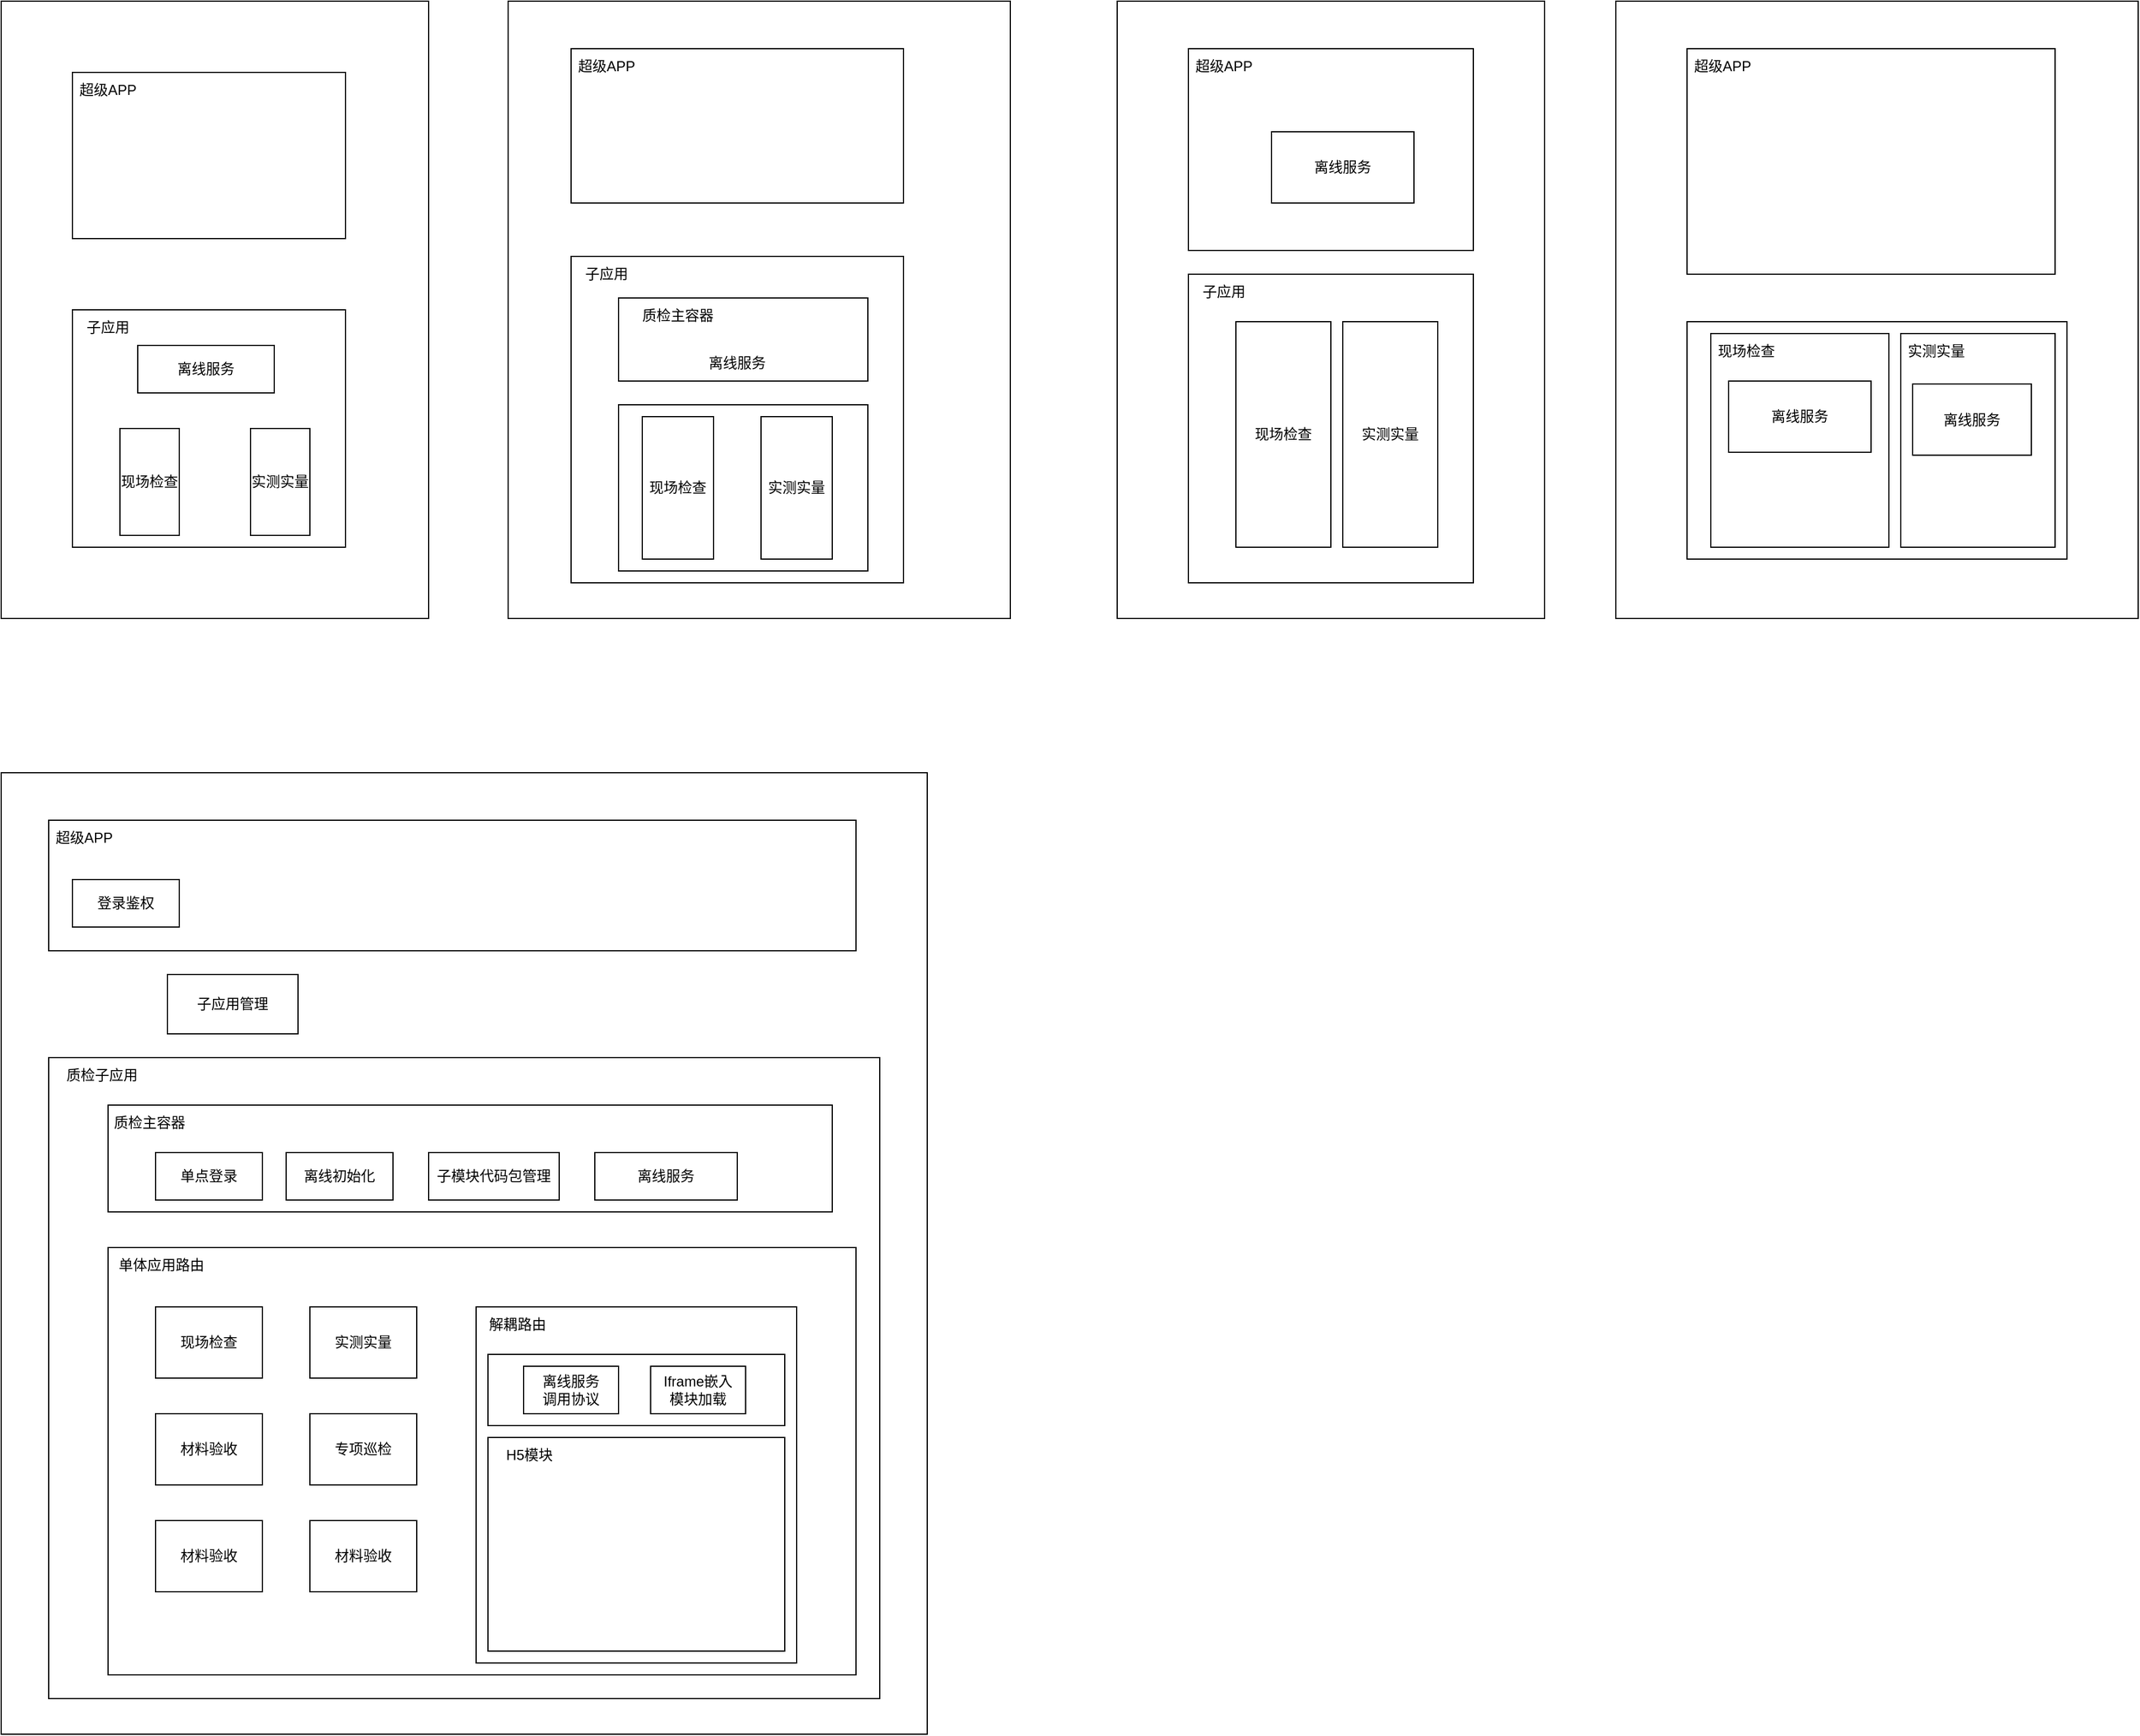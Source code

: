 <mxfile version="20.0.1" type="github">
  <diagram id="XZkbwfD2GeSXZEqlT7_g" name="Page-1">
    <mxGraphModel dx="3080" dy="794" grid="1" gridSize="10" guides="1" tooltips="1" connect="1" arrows="1" fold="1" page="1" pageScale="1" pageWidth="827" pageHeight="1169" math="0" shadow="0">
      <root>
        <mxCell id="0" />
        <mxCell id="1" parent="0" />
        <mxCell id="RrmX887C-J8t59nC6IIO-1" value="" style="group" vertex="1" connectable="0" parent="1">
          <mxGeometry x="-960" y="150" width="360" height="520" as="geometry" />
        </mxCell>
        <mxCell id="mWoVSuOA3EwavXobNL_2-21" value="" style="rounded=0;whiteSpace=wrap;html=1;fillColor=none;" parent="RrmX887C-J8t59nC6IIO-1" vertex="1">
          <mxGeometry width="360" height="520" as="geometry" />
        </mxCell>
        <mxCell id="NvlR-UR6F2ubGmIy8rF1-1" value="" style="rounded=0;whiteSpace=wrap;html=1;fillColor=none;" parent="RrmX887C-J8t59nC6IIO-1" vertex="1">
          <mxGeometry x="60" y="60" width="230" height="140" as="geometry" />
        </mxCell>
        <mxCell id="NvlR-UR6F2ubGmIy8rF1-2" value="超级APP" style="text;html=1;strokeColor=none;fillColor=none;align=center;verticalAlign=middle;whiteSpace=wrap;rounded=0;" parent="RrmX887C-J8t59nC6IIO-1" vertex="1">
          <mxGeometry x="60" y="60" width="60" height="30" as="geometry" />
        </mxCell>
        <mxCell id="NvlR-UR6F2ubGmIy8rF1-3" value="" style="rounded=0;whiteSpace=wrap;html=1;fillColor=none;" parent="RrmX887C-J8t59nC6IIO-1" vertex="1">
          <mxGeometry x="60" y="260" width="230" height="200" as="geometry" />
        </mxCell>
        <mxCell id="NvlR-UR6F2ubGmIy8rF1-4" value="离线服务" style="rounded=0;whiteSpace=wrap;html=1;fillColor=none;" parent="RrmX887C-J8t59nC6IIO-1" vertex="1">
          <mxGeometry x="115" y="290" width="115" height="40" as="geometry" />
        </mxCell>
        <mxCell id="NvlR-UR6F2ubGmIy8rF1-5" value="现场检查" style="rounded=0;whiteSpace=wrap;html=1;fillColor=none;" parent="RrmX887C-J8t59nC6IIO-1" vertex="1">
          <mxGeometry x="100" y="360" width="50" height="90" as="geometry" />
        </mxCell>
        <mxCell id="NvlR-UR6F2ubGmIy8rF1-6" value="实测实量" style="rounded=0;whiteSpace=wrap;html=1;fillColor=none;" parent="RrmX887C-J8t59nC6IIO-1" vertex="1">
          <mxGeometry x="210" y="360" width="50" height="90" as="geometry" />
        </mxCell>
        <mxCell id="NvlR-UR6F2ubGmIy8rF1-7" value="子应用" style="text;html=1;strokeColor=none;fillColor=none;align=center;verticalAlign=middle;whiteSpace=wrap;rounded=0;" parent="RrmX887C-J8t59nC6IIO-1" vertex="1">
          <mxGeometry x="60" y="260" width="60" height="30" as="geometry" />
        </mxCell>
        <mxCell id="RrmX887C-J8t59nC6IIO-2" value="" style="group" vertex="1" connectable="0" parent="1">
          <mxGeometry x="-533" y="150" width="423" height="520" as="geometry" />
        </mxCell>
        <mxCell id="mWoVSuOA3EwavXobNL_2-10" value="" style="rounded=0;whiteSpace=wrap;html=1;fillColor=none;" parent="RrmX887C-J8t59nC6IIO-2" vertex="1">
          <mxGeometry width="423" height="520" as="geometry" />
        </mxCell>
        <mxCell id="mWoVSuOA3EwavXobNL_2-11" value="" style="rounded=0;whiteSpace=wrap;html=1;fillColor=none;direction=south;" parent="RrmX887C-J8t59nC6IIO-2" vertex="1">
          <mxGeometry x="53" y="40" width="280" height="130" as="geometry" />
        </mxCell>
        <mxCell id="mWoVSuOA3EwavXobNL_2-12" value="超级APP" style="text;html=1;strokeColor=none;fillColor=none;align=center;verticalAlign=middle;whiteSpace=wrap;rounded=0;" parent="RrmX887C-J8t59nC6IIO-2" vertex="1">
          <mxGeometry x="53" y="40" width="60" height="30" as="geometry" />
        </mxCell>
        <mxCell id="mWoVSuOA3EwavXobNL_2-13" value="" style="rounded=0;whiteSpace=wrap;html=1;fillColor=none;" parent="RrmX887C-J8t59nC6IIO-2" vertex="1">
          <mxGeometry x="53" y="215" width="280" height="275" as="geometry" />
        </mxCell>
        <mxCell id="mWoVSuOA3EwavXobNL_2-14" value="子应用" style="text;html=1;strokeColor=none;fillColor=none;align=center;verticalAlign=middle;whiteSpace=wrap;rounded=0;" parent="RrmX887C-J8t59nC6IIO-2" vertex="1">
          <mxGeometry x="53" y="215" width="60" height="30" as="geometry" />
        </mxCell>
        <mxCell id="mWoVSuOA3EwavXobNL_2-15" value="" style="rounded=0;whiteSpace=wrap;html=1;fillColor=none;" parent="RrmX887C-J8t59nC6IIO-2" vertex="1">
          <mxGeometry x="93" y="250" width="210" height="70" as="geometry" />
        </mxCell>
        <mxCell id="mWoVSuOA3EwavXobNL_2-16" value="质检主容器" style="text;html=1;strokeColor=none;fillColor=none;align=center;verticalAlign=middle;whiteSpace=wrap;rounded=0;" parent="RrmX887C-J8t59nC6IIO-2" vertex="1">
          <mxGeometry x="93" y="250" width="100" height="30" as="geometry" />
        </mxCell>
        <mxCell id="mWoVSuOA3EwavXobNL_2-17" value="离线服务" style="text;html=1;strokeColor=none;fillColor=none;align=center;verticalAlign=middle;whiteSpace=wrap;rounded=0;" parent="RrmX887C-J8t59nC6IIO-2" vertex="1">
          <mxGeometry x="163" y="290" width="60" height="30" as="geometry" />
        </mxCell>
        <mxCell id="mWoVSuOA3EwavXobNL_2-18" value="" style="rounded=0;whiteSpace=wrap;html=1;fillColor=none;" parent="RrmX887C-J8t59nC6IIO-2" vertex="1">
          <mxGeometry x="93" y="340" width="210" height="140" as="geometry" />
        </mxCell>
        <mxCell id="mWoVSuOA3EwavXobNL_2-19" value="现场检查" style="rounded=0;whiteSpace=wrap;html=1;fillColor=none;" parent="RrmX887C-J8t59nC6IIO-2" vertex="1">
          <mxGeometry x="113" y="350" width="60" height="120" as="geometry" />
        </mxCell>
        <mxCell id="mWoVSuOA3EwavXobNL_2-20" value="实测实量" style="rounded=0;whiteSpace=wrap;html=1;fillColor=none;" parent="RrmX887C-J8t59nC6IIO-2" vertex="1">
          <mxGeometry x="213" y="350" width="60" height="120" as="geometry" />
        </mxCell>
        <mxCell id="RrmX887C-J8t59nC6IIO-3" value="" style="group" vertex="1" connectable="0" parent="1">
          <mxGeometry x="-20" y="150" width="360" height="520" as="geometry" />
        </mxCell>
        <mxCell id="mWoVSuOA3EwavXobNL_2-2" value="" style="rounded=0;whiteSpace=wrap;html=1;fillColor=none;" parent="RrmX887C-J8t59nC6IIO-3" vertex="1">
          <mxGeometry width="360" height="520" as="geometry" />
        </mxCell>
        <mxCell id="mWoVSuOA3EwavXobNL_2-3" value="" style="rounded=0;whiteSpace=wrap;html=1;fillColor=none;" parent="RrmX887C-J8t59nC6IIO-3" vertex="1">
          <mxGeometry x="60" y="40" width="240" height="170" as="geometry" />
        </mxCell>
        <mxCell id="mWoVSuOA3EwavXobNL_2-4" value="离线服务" style="rounded=0;whiteSpace=wrap;html=1;fillColor=none;" parent="RrmX887C-J8t59nC6IIO-3" vertex="1">
          <mxGeometry x="130" y="110" width="120" height="60" as="geometry" />
        </mxCell>
        <mxCell id="mWoVSuOA3EwavXobNL_2-5" value="超级APP" style="text;html=1;strokeColor=none;fillColor=none;align=center;verticalAlign=middle;whiteSpace=wrap;rounded=0;" parent="RrmX887C-J8t59nC6IIO-3" vertex="1">
          <mxGeometry x="60" y="40" width="60" height="30" as="geometry" />
        </mxCell>
        <mxCell id="mWoVSuOA3EwavXobNL_2-6" value="" style="rounded=0;whiteSpace=wrap;html=1;fillColor=none;" parent="RrmX887C-J8t59nC6IIO-3" vertex="1">
          <mxGeometry x="60" y="230" width="240" height="260" as="geometry" />
        </mxCell>
        <mxCell id="mWoVSuOA3EwavXobNL_2-7" value="子应用" style="text;html=1;strokeColor=none;fillColor=none;align=center;verticalAlign=middle;whiteSpace=wrap;rounded=0;" parent="RrmX887C-J8t59nC6IIO-3" vertex="1">
          <mxGeometry x="60" y="230" width="60" height="30" as="geometry" />
        </mxCell>
        <mxCell id="mWoVSuOA3EwavXobNL_2-8" value="现场检查" style="rounded=0;whiteSpace=wrap;html=1;fillColor=none;" parent="RrmX887C-J8t59nC6IIO-3" vertex="1">
          <mxGeometry x="100" y="270" width="80" height="190" as="geometry" />
        </mxCell>
        <mxCell id="mWoVSuOA3EwavXobNL_2-9" value="实测实量" style="rounded=0;whiteSpace=wrap;html=1;fillColor=none;" parent="RrmX887C-J8t59nC6IIO-3" vertex="1">
          <mxGeometry x="190" y="270" width="80" height="190" as="geometry" />
        </mxCell>
        <mxCell id="RrmX887C-J8t59nC6IIO-4" value="" style="group" vertex="1" connectable="0" parent="1">
          <mxGeometry x="400" y="150" width="440" height="520" as="geometry" />
        </mxCell>
        <mxCell id="mWoVSuOA3EwavXobNL_2-22" value="" style="rounded=0;whiteSpace=wrap;html=1;fillColor=none;" parent="RrmX887C-J8t59nC6IIO-4" vertex="1">
          <mxGeometry width="440" height="520" as="geometry" />
        </mxCell>
        <mxCell id="mWoVSuOA3EwavXobNL_2-23" value="" style="rounded=0;whiteSpace=wrap;html=1;fillColor=none;" parent="RrmX887C-J8t59nC6IIO-4" vertex="1">
          <mxGeometry x="60" y="40" width="310" height="190" as="geometry" />
        </mxCell>
        <mxCell id="mWoVSuOA3EwavXobNL_2-24" value="超级APP" style="text;html=1;strokeColor=none;fillColor=none;align=center;verticalAlign=middle;whiteSpace=wrap;rounded=0;" parent="RrmX887C-J8t59nC6IIO-4" vertex="1">
          <mxGeometry x="60" y="40" width="60" height="30" as="geometry" />
        </mxCell>
        <mxCell id="mWoVSuOA3EwavXobNL_2-25" value="" style="rounded=0;whiteSpace=wrap;html=1;fillColor=none;" parent="RrmX887C-J8t59nC6IIO-4" vertex="1">
          <mxGeometry x="60" y="270" width="320" height="200" as="geometry" />
        </mxCell>
        <mxCell id="mWoVSuOA3EwavXobNL_2-26" value="" style="rounded=0;whiteSpace=wrap;html=1;fillColor=none;" parent="RrmX887C-J8t59nC6IIO-4" vertex="1">
          <mxGeometry x="80" y="280" width="150" height="180" as="geometry" />
        </mxCell>
        <mxCell id="mWoVSuOA3EwavXobNL_2-27" value="离线服务" style="rounded=0;whiteSpace=wrap;html=1;fillColor=none;" parent="RrmX887C-J8t59nC6IIO-4" vertex="1">
          <mxGeometry x="95" y="320" width="120" height="60" as="geometry" />
        </mxCell>
        <mxCell id="mWoVSuOA3EwavXobNL_2-29" value="" style="rounded=0;whiteSpace=wrap;html=1;fillColor=none;" parent="RrmX887C-J8t59nC6IIO-4" vertex="1">
          <mxGeometry x="240" y="280" width="130" height="180" as="geometry" />
        </mxCell>
        <mxCell id="mWoVSuOA3EwavXobNL_2-30" value="离线服务" style="rounded=0;whiteSpace=wrap;html=1;fillColor=none;" parent="RrmX887C-J8t59nC6IIO-4" vertex="1">
          <mxGeometry x="250" y="322.5" width="100" height="60" as="geometry" />
        </mxCell>
        <mxCell id="NvlR-UR6F2ubGmIy8rF1-9" value="现场检查" style="text;html=1;strokeColor=none;fillColor=none;align=center;verticalAlign=middle;whiteSpace=wrap;rounded=0;" parent="RrmX887C-J8t59nC6IIO-4" vertex="1">
          <mxGeometry x="80" y="280" width="60" height="30" as="geometry" />
        </mxCell>
        <mxCell id="NvlR-UR6F2ubGmIy8rF1-10" value="实测实量" style="text;html=1;strokeColor=none;fillColor=none;align=center;verticalAlign=middle;whiteSpace=wrap;rounded=0;" parent="RrmX887C-J8t59nC6IIO-4" vertex="1">
          <mxGeometry x="240" y="280" width="60" height="30" as="geometry" />
        </mxCell>
        <mxCell id="RrmX887C-J8t59nC6IIO-5" value="" style="rounded=0;whiteSpace=wrap;html=1;fillColor=none;" vertex="1" parent="1">
          <mxGeometry x="-960" y="800" width="780" height="810" as="geometry" />
        </mxCell>
        <mxCell id="RrmX887C-J8t59nC6IIO-6" value="" style="rounded=0;whiteSpace=wrap;html=1;fillColor=none;" vertex="1" parent="1">
          <mxGeometry x="-920" y="840" width="680" height="110" as="geometry" />
        </mxCell>
        <mxCell id="RrmX887C-J8t59nC6IIO-7" value="超级APP" style="text;html=1;strokeColor=none;fillColor=none;align=center;verticalAlign=middle;whiteSpace=wrap;rounded=0;" vertex="1" parent="1">
          <mxGeometry x="-920" y="840" width="60" height="30" as="geometry" />
        </mxCell>
        <mxCell id="RrmX887C-J8t59nC6IIO-8" value="登录鉴权" style="rounded=0;whiteSpace=wrap;html=1;fillColor=none;" vertex="1" parent="1">
          <mxGeometry x="-900" y="890" width="90" height="40" as="geometry" />
        </mxCell>
        <mxCell id="RrmX887C-J8t59nC6IIO-10" value="子应用管理" style="rounded=0;whiteSpace=wrap;html=1;fillColor=none;" vertex="1" parent="1">
          <mxGeometry x="-820" y="970" width="110" height="50" as="geometry" />
        </mxCell>
        <mxCell id="RrmX887C-J8t59nC6IIO-12" value="" style="rounded=0;whiteSpace=wrap;html=1;fillColor=none;" vertex="1" parent="1">
          <mxGeometry x="-920" y="1040" width="700" height="540" as="geometry" />
        </mxCell>
        <mxCell id="RrmX887C-J8t59nC6IIO-13" value="质检子应用" style="text;html=1;strokeColor=none;fillColor=none;align=center;verticalAlign=middle;whiteSpace=wrap;rounded=0;" vertex="1" parent="1">
          <mxGeometry x="-920" y="1040" width="90" height="30" as="geometry" />
        </mxCell>
        <mxCell id="RrmX887C-J8t59nC6IIO-14" value="" style="rounded=0;whiteSpace=wrap;html=1;fillColor=none;" vertex="1" parent="1">
          <mxGeometry x="-870" y="1080" width="610" height="90" as="geometry" />
        </mxCell>
        <mxCell id="RrmX887C-J8t59nC6IIO-15" value="质检主容器" style="text;html=1;strokeColor=none;fillColor=none;align=center;verticalAlign=middle;whiteSpace=wrap;rounded=0;" vertex="1" parent="1">
          <mxGeometry x="-870" y="1080" width="70" height="30" as="geometry" />
        </mxCell>
        <mxCell id="RrmX887C-J8t59nC6IIO-16" value="单点登录" style="rounded=0;whiteSpace=wrap;html=1;fillColor=none;" vertex="1" parent="1">
          <mxGeometry x="-830" y="1120" width="90" height="40" as="geometry" />
        </mxCell>
        <mxCell id="RrmX887C-J8t59nC6IIO-17" value="离线初始化" style="rounded=0;whiteSpace=wrap;html=1;fillColor=none;" vertex="1" parent="1">
          <mxGeometry x="-720" y="1120" width="90" height="40" as="geometry" />
        </mxCell>
        <mxCell id="RrmX887C-J8t59nC6IIO-18" value="子模块代码包管理" style="rounded=0;whiteSpace=wrap;html=1;fillColor=none;" vertex="1" parent="1">
          <mxGeometry x="-600" y="1120" width="110" height="40" as="geometry" />
        </mxCell>
        <mxCell id="RrmX887C-J8t59nC6IIO-19" value="" style="rounded=0;whiteSpace=wrap;html=1;fillColor=none;" vertex="1" parent="1">
          <mxGeometry x="-870" y="1200" width="630" height="360" as="geometry" />
        </mxCell>
        <mxCell id="RrmX887C-J8t59nC6IIO-20" value="单体应用路由" style="text;html=1;strokeColor=none;fillColor=none;align=center;verticalAlign=middle;whiteSpace=wrap;rounded=0;" vertex="1" parent="1">
          <mxGeometry x="-870" y="1200" width="90" height="30" as="geometry" />
        </mxCell>
        <mxCell id="RrmX887C-J8t59nC6IIO-21" value="现场检查" style="rounded=0;whiteSpace=wrap;html=1;fillColor=none;" vertex="1" parent="1">
          <mxGeometry x="-830" y="1250" width="90" height="60" as="geometry" />
        </mxCell>
        <mxCell id="RrmX887C-J8t59nC6IIO-22" value="实测实量" style="rounded=0;whiteSpace=wrap;html=1;fillColor=none;" vertex="1" parent="1">
          <mxGeometry x="-700" y="1250" width="90" height="60" as="geometry" />
        </mxCell>
        <mxCell id="RrmX887C-J8t59nC6IIO-23" value="材料验收" style="rounded=0;whiteSpace=wrap;html=1;fillColor=none;" vertex="1" parent="1">
          <mxGeometry x="-830" y="1340" width="90" height="60" as="geometry" />
        </mxCell>
        <mxCell id="RrmX887C-J8t59nC6IIO-24" value="专项巡检" style="rounded=0;whiteSpace=wrap;html=1;fillColor=none;" vertex="1" parent="1">
          <mxGeometry x="-700" y="1340" width="90" height="60" as="geometry" />
        </mxCell>
        <mxCell id="RrmX887C-J8t59nC6IIO-25" value="" style="rounded=0;whiteSpace=wrap;html=1;fillColor=none;" vertex="1" parent="1">
          <mxGeometry x="-560" y="1250" width="270" height="300" as="geometry" />
        </mxCell>
        <mxCell id="RrmX887C-J8t59nC6IIO-26" value="解耦路由" style="text;html=1;strokeColor=none;fillColor=none;align=center;verticalAlign=middle;whiteSpace=wrap;rounded=0;" vertex="1" parent="1">
          <mxGeometry x="-560" y="1250" width="70" height="30" as="geometry" />
        </mxCell>
        <mxCell id="RrmX887C-J8t59nC6IIO-28" value="" style="rounded=0;whiteSpace=wrap;html=1;fillColor=none;" vertex="1" parent="1">
          <mxGeometry x="-550" y="1360" width="250" height="180" as="geometry" />
        </mxCell>
        <mxCell id="RrmX887C-J8t59nC6IIO-30" value="离线服务" style="rounded=0;whiteSpace=wrap;html=1;fillColor=none;" vertex="1" parent="1">
          <mxGeometry x="-460" y="1120" width="120" height="40" as="geometry" />
        </mxCell>
        <mxCell id="RrmX887C-J8t59nC6IIO-31" value="" style="rounded=0;whiteSpace=wrap;html=1;fillColor=none;" vertex="1" parent="1">
          <mxGeometry x="-550" y="1290" width="250" height="60" as="geometry" />
        </mxCell>
        <mxCell id="RrmX887C-J8t59nC6IIO-32" value="离线服务&lt;br&gt;调用协议" style="rounded=0;whiteSpace=wrap;html=1;fillColor=none;" vertex="1" parent="1">
          <mxGeometry x="-520" y="1300" width="80" height="40" as="geometry" />
        </mxCell>
        <mxCell id="RrmX887C-J8t59nC6IIO-33" value="Iframe嵌入&lt;br&gt;模块加载" style="rounded=0;whiteSpace=wrap;html=1;fillColor=none;" vertex="1" parent="1">
          <mxGeometry x="-413" y="1300" width="80" height="40" as="geometry" />
        </mxCell>
        <mxCell id="RrmX887C-J8t59nC6IIO-34" value="H5模块" style="text;html=1;strokeColor=none;fillColor=none;align=center;verticalAlign=middle;whiteSpace=wrap;rounded=0;" vertex="1" parent="1">
          <mxGeometry x="-550" y="1360" width="70" height="30" as="geometry" />
        </mxCell>
        <mxCell id="RrmX887C-J8t59nC6IIO-36" value="材料验收" style="rounded=0;whiteSpace=wrap;html=1;fillColor=none;" vertex="1" parent="1">
          <mxGeometry x="-830" y="1430" width="90" height="60" as="geometry" />
        </mxCell>
        <mxCell id="RrmX887C-J8t59nC6IIO-37" value="材料验收" style="rounded=0;whiteSpace=wrap;html=1;fillColor=none;" vertex="1" parent="1">
          <mxGeometry x="-700" y="1430" width="90" height="60" as="geometry" />
        </mxCell>
      </root>
    </mxGraphModel>
  </diagram>
</mxfile>
